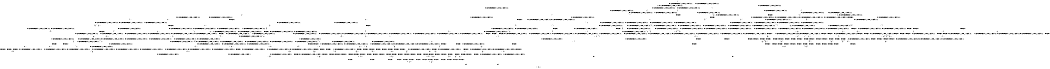 digraph BCG {
size = "7, 10.5";
center = TRUE;
node [shape = circle];
0 [peripheries = 2];
0 -> 1 [label = "EX !0 !ATOMIC_EXCH_BRANCH (1, +1, TRUE, +0, 3, TRUE) !:0:1:2:"];
0 -> 2 [label = "EX !1 !ATOMIC_EXCH_BRANCH (1, +0, TRUE, +0, 1, TRUE) !:0:1:2:"];
0 -> 3 [label = "EX !2 !ATOMIC_EXCH_BRANCH (1, +1, TRUE, +1, 1, FALSE) !:0:1:2:"];
0 -> 4 [label = "EX !0 !ATOMIC_EXCH_BRANCH (1, +1, TRUE, +0, 3, TRUE) !:0:1:2:"];
1 -> 5 [label = "EX !2 !ATOMIC_EXCH_BRANCH (1, +1, TRUE, +1, 1, TRUE) !:0:1:2:"];
2 -> 6 [label = "EX !0 !ATOMIC_EXCH_BRANCH (1, +1, TRUE, +0, 3, TRUE) !:0:1:2:"];
2 -> 7 [label = "EX !2 !ATOMIC_EXCH_BRANCH (1, +1, TRUE, +1, 1, FALSE) !:0:1:2:"];
2 -> 8 [label = "EX !0 !ATOMIC_EXCH_BRANCH (1, +1, TRUE, +0, 3, TRUE) !:0:1:2:"];
2 -> 2 [label = "EX !1 !ATOMIC_EXCH_BRANCH (1, +0, TRUE, +0, 1, TRUE) !:0:1:2:"];
3 -> 9 [label = "EX !0 !ATOMIC_EXCH_BRANCH (1, +1, TRUE, +0, 3, FALSE) !:0:1:2:"];
3 -> 10 [label = "TERMINATE !2"];
3 -> 11 [label = "EX !1 !ATOMIC_EXCH_BRANCH (1, +0, TRUE, +0, 1, FALSE) !:0:1:2:"];
3 -> 12 [label = "EX !0 !ATOMIC_EXCH_BRANCH (1, +1, TRUE, +0, 3, FALSE) !:0:1:2:"];
4 -> 5 [label = "EX !2 !ATOMIC_EXCH_BRANCH (1, +1, TRUE, +1, 1, TRUE) !:0:1:2:"];
4 -> 13 [label = "TERMINATE !0"];
4 -> 14 [label = "EX !1 !ATOMIC_EXCH_BRANCH (1, +0, TRUE, +0, 1, FALSE) !:0:1:2:"];
4 -> 15 [label = "EX !2 !ATOMIC_EXCH_BRANCH (1, +1, TRUE, +1, 1, TRUE) !:0:1:2:"];
5 -> 16 [label = "EX !1 !ATOMIC_EXCH_BRANCH (1, +0, TRUE, +0, 1, FALSE) !:0:1:2:"];
6 -> 17 [label = "EX !1 !ATOMIC_EXCH_BRANCH (1, +0, TRUE, +0, 1, FALSE) !:0:1:2:"];
7 -> 18 [label = "EX !1 !ATOMIC_EXCH_BRANCH (1, +0, TRUE, +0, 1, FALSE) !:0:1:2:"];
7 -> 19 [label = "TERMINATE !2"];
7 -> 20 [label = "EX !0 !ATOMIC_EXCH_BRANCH (1, +1, TRUE, +0, 3, FALSE) !:0:1:2:"];
7 -> 11 [label = "EX !1 !ATOMIC_EXCH_BRANCH (1, +0, TRUE, +0, 1, FALSE) !:0:1:2:"];
8 -> 17 [label = "EX !1 !ATOMIC_EXCH_BRANCH (1, +0, TRUE, +0, 1, FALSE) !:0:1:2:"];
8 -> 21 [label = "TERMINATE !0"];
8 -> 22 [label = "EX !2 !ATOMIC_EXCH_BRANCH (1, +1, TRUE, +1, 1, TRUE) !:0:1:2:"];
8 -> 14 [label = "EX !1 !ATOMIC_EXCH_BRANCH (1, +0, TRUE, +0, 1, FALSE) !:0:1:2:"];
9 -> 23 [label = "EX !0 !ATOMIC_EXCH_BRANCH (1, +0, TRUE, +1, 1, TRUE) !:0:1:2:"];
10 -> 24 [label = "EX !0 !ATOMIC_EXCH_BRANCH (1, +1, TRUE, +0, 3, FALSE) !:0:1:"];
10 -> 25 [label = "EX !1 !ATOMIC_EXCH_BRANCH (1, +0, TRUE, +0, 1, FALSE) !:0:1:"];
10 -> 26 [label = "EX !0 !ATOMIC_EXCH_BRANCH (1, +1, TRUE, +0, 3, FALSE) !:0:1:"];
11 -> 27 [label = "EX !0 !ATOMIC_EXCH_BRANCH (1, +1, TRUE, +0, 3, TRUE) !:0:1:2:"];
11 -> 28 [label = "TERMINATE !1"];
11 -> 29 [label = "TERMINATE !2"];
11 -> 30 [label = "EX !0 !ATOMIC_EXCH_BRANCH (1, +1, TRUE, +0, 3, TRUE) !:0:1:2:"];
12 -> 23 [label = "EX !0 !ATOMIC_EXCH_BRANCH (1, +0, TRUE, +1, 1, TRUE) !:0:1:2:"];
12 -> 31 [label = "TERMINATE !2"];
12 -> 32 [label = "EX !1 !ATOMIC_EXCH_BRANCH (1, +0, TRUE, +0, 1, FALSE) !:0:1:2:"];
12 -> 33 [label = "EX !0 !ATOMIC_EXCH_BRANCH (1, +0, TRUE, +1, 1, TRUE) !:0:1:2:"];
13 -> 34 [label = "EX !2 !ATOMIC_EXCH_BRANCH (1, +1, TRUE, +1, 1, TRUE) !:1:2:"];
13 -> 35 [label = "EX !1 !ATOMIC_EXCH_BRANCH (1, +0, TRUE, +0, 1, FALSE) !:1:2:"];
13 -> 36 [label = "EX !2 !ATOMIC_EXCH_BRANCH (1, +1, TRUE, +1, 1, TRUE) !:1:2:"];
14 -> 27 [label = "EX !2 !ATOMIC_EXCH_BRANCH (1, +1, TRUE, +1, 1, FALSE) !:0:1:2:"];
14 -> 37 [label = "TERMINATE !1"];
14 -> 38 [label = "TERMINATE !0"];
14 -> 30 [label = "EX !2 !ATOMIC_EXCH_BRANCH (1, +1, TRUE, +1, 1, FALSE) !:0:1:2:"];
15 -> 16 [label = "EX !1 !ATOMIC_EXCH_BRANCH (1, +0, TRUE, +0, 1, FALSE) !:0:1:2:"];
15 -> 39 [label = "TERMINATE !0"];
15 -> 40 [label = "EX !1 !ATOMIC_EXCH_BRANCH (1, +0, TRUE, +0, 1, FALSE) !:0:1:2:"];
15 -> 15 [label = "EX !2 !ATOMIC_EXCH_BRANCH (1, +1, TRUE, +1, 1, TRUE) !:0:1:2:"];
16 -> 27 [label = "EX !2 !ATOMIC_EXCH_BRANCH (1, +1, TRUE, +1, 1, FALSE) !:0:1:2:"];
17 -> 27 [label = "EX !2 !ATOMIC_EXCH_BRANCH (1, +1, TRUE, +1, 1, FALSE) !:0:1:2:"];
18 -> 27 [label = "EX !0 !ATOMIC_EXCH_BRANCH (1, +1, TRUE, +0, 3, TRUE) !:0:1:2:"];
19 -> 41 [label = "EX !1 !ATOMIC_EXCH_BRANCH (1, +0, TRUE, +0, 1, FALSE) !:0:1:"];
19 -> 42 [label = "EX !0 !ATOMIC_EXCH_BRANCH (1, +1, TRUE, +0, 3, FALSE) !:0:1:"];
19 -> 25 [label = "EX !1 !ATOMIC_EXCH_BRANCH (1, +0, TRUE, +0, 1, FALSE) !:0:1:"];
20 -> 43 [label = "EX !0 !ATOMIC_EXCH_BRANCH (1, +0, TRUE, +1, 1, TRUE) !:0:1:2:"];
20 -> 44 [label = "TERMINATE !2"];
20 -> 32 [label = "EX !1 !ATOMIC_EXCH_BRANCH (1, +0, TRUE, +0, 1, FALSE) !:0:1:2:"];
20 -> 45 [label = "EX !0 !ATOMIC_EXCH_BRANCH (1, +0, TRUE, +1, 1, TRUE) !:0:1:2:"];
21 -> 46 [label = "EX !1 !ATOMIC_EXCH_BRANCH (1, +0, TRUE, +0, 1, FALSE) !:1:2:"];
21 -> 47 [label = "EX !2 !ATOMIC_EXCH_BRANCH (1, +1, TRUE, +1, 1, TRUE) !:1:2:"];
21 -> 35 [label = "EX !1 !ATOMIC_EXCH_BRANCH (1, +0, TRUE, +0, 1, FALSE) !:1:2:"];
22 -> 16 [label = "EX !1 !ATOMIC_EXCH_BRANCH (1, +0, TRUE, +0, 1, FALSE) !:0:1:2:"];
22 -> 48 [label = "TERMINATE !0"];
22 -> 22 [label = "EX !2 !ATOMIC_EXCH_BRANCH (1, +1, TRUE, +1, 1, TRUE) !:0:1:2:"];
22 -> 40 [label = "EX !1 !ATOMIC_EXCH_BRANCH (1, +0, TRUE, +0, 1, FALSE) !:0:1:2:"];
23 -> 49 [label = "EX !0 !ATOMIC_EXCH_BRANCH (1, +1, TRUE, +0, 3, TRUE) !:0:1:2:"];
24 -> 50 [label = "EX !0 !ATOMIC_EXCH_BRANCH (1, +0, TRUE, +1, 1, TRUE) !:0:1:"];
25 -> 51 [label = "EX !0 !ATOMIC_EXCH_BRANCH (1, +1, TRUE, +0, 3, TRUE) !:0:1:"];
25 -> 52 [label = "TERMINATE !1"];
25 -> 53 [label = "EX !0 !ATOMIC_EXCH_BRANCH (1, +1, TRUE, +0, 3, TRUE) !:0:1:"];
26 -> 50 [label = "EX !0 !ATOMIC_EXCH_BRANCH (1, +0, TRUE, +1, 1, TRUE) !:0:1:"];
26 -> 54 [label = "EX !1 !ATOMIC_EXCH_BRANCH (1, +0, TRUE, +0, 1, FALSE) !:0:1:"];
26 -> 55 [label = "EX !0 !ATOMIC_EXCH_BRANCH (1, +0, TRUE, +1, 1, TRUE) !:0:1:"];
27 -> 56 [label = "TERMINATE !0"];
28 -> 57 [label = "EX !0 !ATOMIC_EXCH_BRANCH (1, +1, TRUE, +0, 3, TRUE) !:0:2:"];
28 -> 52 [label = "TERMINATE !2"];
28 -> 58 [label = "EX !0 !ATOMIC_EXCH_BRANCH (1, +1, TRUE, +0, 3, TRUE) !:0:2:"];
29 -> 51 [label = "EX !0 !ATOMIC_EXCH_BRANCH (1, +1, TRUE, +0, 3, TRUE) !:0:1:"];
29 -> 52 [label = "TERMINATE !1"];
29 -> 53 [label = "EX !0 !ATOMIC_EXCH_BRANCH (1, +1, TRUE, +0, 3, TRUE) !:0:1:"];
30 -> 56 [label = "TERMINATE !0"];
30 -> 59 [label = "TERMINATE !1"];
30 -> 60 [label = "TERMINATE !2"];
30 -> 61 [label = "TERMINATE !0"];
31 -> 50 [label = "EX !0 !ATOMIC_EXCH_BRANCH (1, +0, TRUE, +1, 1, TRUE) !:0:1:"];
31 -> 54 [label = "EX !1 !ATOMIC_EXCH_BRANCH (1, +0, TRUE, +0, 1, FALSE) !:0:1:"];
31 -> 55 [label = "EX !0 !ATOMIC_EXCH_BRANCH (1, +0, TRUE, +1, 1, TRUE) !:0:1:"];
32 -> 62 [label = "EX !0 !ATOMIC_EXCH_BRANCH (1, +0, TRUE, +1, 1, FALSE) !:0:1:2:"];
32 -> 63 [label = "TERMINATE !1"];
32 -> 64 [label = "TERMINATE !2"];
32 -> 65 [label = "EX !0 !ATOMIC_EXCH_BRANCH (1, +0, TRUE, +1, 1, FALSE) !:0:1:2:"];
33 -> 49 [label = "EX !0 !ATOMIC_EXCH_BRANCH (1, +1, TRUE, +0, 3, TRUE) !:0:1:2:"];
33 -> 66 [label = "TERMINATE !2"];
33 -> 67 [label = "EX !1 !ATOMIC_EXCH_BRANCH (1, +0, TRUE, +0, 1, TRUE) !:0:1:2:"];
33 -> 68 [label = "EX !0 !ATOMIC_EXCH_BRANCH (1, +1, TRUE, +0, 3, TRUE) !:0:1:2:"];
34 -> 69 [label = "EX !1 !ATOMIC_EXCH_BRANCH (1, +0, TRUE, +0, 1, FALSE) !:1:2:"];
35 -> 70 [label = "EX !2 !ATOMIC_EXCH_BRANCH (1, +1, TRUE, +1, 1, FALSE) !:1:2:"];
35 -> 71 [label = "TERMINATE !1"];
35 -> 72 [label = "EX !2 !ATOMIC_EXCH_BRANCH (1, +1, TRUE, +1, 1, FALSE) !:1:2:"];
36 -> 69 [label = "EX !1 !ATOMIC_EXCH_BRANCH (1, +0, TRUE, +0, 1, FALSE) !:1:2:"];
36 -> 73 [label = "EX !1 !ATOMIC_EXCH_BRANCH (1, +0, TRUE, +0, 1, FALSE) !:1:2:"];
36 -> 36 [label = "EX !2 !ATOMIC_EXCH_BRANCH (1, +1, TRUE, +1, 1, TRUE) !:1:2:"];
37 -> 57 [label = "EX !2 !ATOMIC_EXCH_BRANCH (1, +1, TRUE, +1, 1, FALSE) !:0:2:"];
37 -> 71 [label = "TERMINATE !0"];
37 -> 58 [label = "EX !2 !ATOMIC_EXCH_BRANCH (1, +1, TRUE, +1, 1, FALSE) !:0:2:"];
38 -> 70 [label = "EX !2 !ATOMIC_EXCH_BRANCH (1, +1, TRUE, +1, 1, FALSE) !:1:2:"];
38 -> 71 [label = "TERMINATE !1"];
38 -> 72 [label = "EX !2 !ATOMIC_EXCH_BRANCH (1, +1, TRUE, +1, 1, FALSE) !:1:2:"];
39 -> 34 [label = "EX !2 !ATOMIC_EXCH_BRANCH (1, +1, TRUE, +1, 1, TRUE) !:1:2:"];
39 -> 73 [label = "EX !1 !ATOMIC_EXCH_BRANCH (1, +0, TRUE, +0, 1, FALSE) !:1:2:"];
39 -> 36 [label = "EX !2 !ATOMIC_EXCH_BRANCH (1, +1, TRUE, +1, 1, TRUE) !:1:2:"];
40 -> 27 [label = "EX !2 !ATOMIC_EXCH_BRANCH (1, +1, TRUE, +1, 1, FALSE) !:0:1:2:"];
40 -> 74 [label = "TERMINATE !1"];
40 -> 75 [label = "TERMINATE !0"];
40 -> 30 [label = "EX !2 !ATOMIC_EXCH_BRANCH (1, +1, TRUE, +1, 1, FALSE) !:0:1:2:"];
41 -> 51 [label = "EX !0 !ATOMIC_EXCH_BRANCH (1, +1, TRUE, +0, 3, TRUE) !:0:1:"];
42 -> 76 [label = "EX !0 !ATOMIC_EXCH_BRANCH (1, +0, TRUE, +1, 1, TRUE) !:0:1:"];
42 -> 54 [label = "EX !1 !ATOMIC_EXCH_BRANCH (1, +0, TRUE, +0, 1, FALSE) !:0:1:"];
42 -> 77 [label = "EX !0 !ATOMIC_EXCH_BRANCH (1, +0, TRUE, +1, 1, TRUE) !:0:1:"];
43 -> 78 [label = "EX !0 !ATOMIC_EXCH_BRANCH (1, +1, TRUE, +0, 3, TRUE) !:0:1:2:"];
44 -> 76 [label = "EX !0 !ATOMIC_EXCH_BRANCH (1, +0, TRUE, +1, 1, TRUE) !:0:1:"];
44 -> 54 [label = "EX !1 !ATOMIC_EXCH_BRANCH (1, +0, TRUE, +0, 1, FALSE) !:0:1:"];
44 -> 77 [label = "EX !0 !ATOMIC_EXCH_BRANCH (1, +0, TRUE, +1, 1, TRUE) !:0:1:"];
45 -> 78 [label = "EX !0 !ATOMIC_EXCH_BRANCH (1, +1, TRUE, +0, 3, TRUE) !:0:1:2:"];
45 -> 79 [label = "TERMINATE !2"];
45 -> 67 [label = "EX !1 !ATOMIC_EXCH_BRANCH (1, +0, TRUE, +0, 1, TRUE) !:0:1:2:"];
45 -> 80 [label = "EX !0 !ATOMIC_EXCH_BRANCH (1, +1, TRUE, +0, 3, TRUE) !:0:1:2:"];
46 -> 70 [label = "EX !2 !ATOMIC_EXCH_BRANCH (1, +1, TRUE, +1, 1, FALSE) !:1:2:"];
47 -> 69 [label = "EX !1 !ATOMIC_EXCH_BRANCH (1, +0, TRUE, +0, 1, FALSE) !:1:2:"];
47 -> 47 [label = "EX !2 !ATOMIC_EXCH_BRANCH (1, +1, TRUE, +1, 1, TRUE) !:1:2:"];
47 -> 73 [label = "EX !1 !ATOMIC_EXCH_BRANCH (1, +0, TRUE, +0, 1, FALSE) !:1:2:"];
48 -> 69 [label = "EX !1 !ATOMIC_EXCH_BRANCH (1, +0, TRUE, +0, 1, FALSE) !:1:2:"];
48 -> 47 [label = "EX !2 !ATOMIC_EXCH_BRANCH (1, +1, TRUE, +1, 1, TRUE) !:1:2:"];
48 -> 73 [label = "EX !1 !ATOMIC_EXCH_BRANCH (1, +0, TRUE, +0, 1, FALSE) !:1:2:"];
49 -> 81 [label = "EX !1 !ATOMIC_EXCH_BRANCH (1, +0, TRUE, +0, 1, FALSE) !:0:1:2:"];
50 -> 82 [label = "EX !0 !ATOMIC_EXCH_BRANCH (1, +1, TRUE, +0, 3, TRUE) !:0:1:"];
51 -> 83 [label = "TERMINATE !0"];
52 -> 84 [label = "EX !0 !ATOMIC_EXCH_BRANCH (1, +1, TRUE, +0, 3, TRUE) !:0:"];
52 -> 85 [label = "EX !0 !ATOMIC_EXCH_BRANCH (1, +1, TRUE, +0, 3, TRUE) !:0:"];
53 -> 83 [label = "TERMINATE !0"];
53 -> 86 [label = "TERMINATE !1"];
53 -> 87 [label = "TERMINATE !0"];
54 -> 88 [label = "EX !0 !ATOMIC_EXCH_BRANCH (1, +0, TRUE, +1, 1, FALSE) !:0:1:"];
54 -> 89 [label = "TERMINATE !1"];
54 -> 90 [label = "EX !0 !ATOMIC_EXCH_BRANCH (1, +0, TRUE, +1, 1, FALSE) !:0:1:"];
55 -> 82 [label = "EX !0 !ATOMIC_EXCH_BRANCH (1, +1, TRUE, +0, 3, TRUE) !:0:1:"];
55 -> 91 [label = "EX !1 !ATOMIC_EXCH_BRANCH (1, +0, TRUE, +0, 1, TRUE) !:0:1:"];
55 -> 92 [label = "EX !0 !ATOMIC_EXCH_BRANCH (1, +1, TRUE, +0, 3, TRUE) !:0:1:"];
56 -> 83 [label = "TERMINATE !2"];
57 -> 93 [label = "TERMINATE !0"];
58 -> 93 [label = "TERMINATE !0"];
58 -> 86 [label = "TERMINATE !2"];
58 -> 94 [label = "TERMINATE !0"];
59 -> 93 [label = "TERMINATE !0"];
59 -> 86 [label = "TERMINATE !2"];
59 -> 94 [label = "TERMINATE !0"];
60 -> 83 [label = "TERMINATE !0"];
60 -> 86 [label = "TERMINATE !1"];
60 -> 87 [label = "TERMINATE !0"];
61 -> 83 [label = "TERMINATE !2"];
61 -> 94 [label = "TERMINATE !1"];
61 -> 87 [label = "TERMINATE !2"];
62 -> 95 [label = "TERMINATE !0"];
63 -> 96 [label = "EX !0 !ATOMIC_EXCH_BRANCH (1, +0, TRUE, +1, 1, FALSE) !:0:2:"];
63 -> 89 [label = "TERMINATE !2"];
63 -> 97 [label = "EX !0 !ATOMIC_EXCH_BRANCH (1, +0, TRUE, +1, 1, FALSE) !:0:2:"];
64 -> 88 [label = "EX !0 !ATOMIC_EXCH_BRANCH (1, +0, TRUE, +1, 1, FALSE) !:0:1:"];
64 -> 89 [label = "TERMINATE !1"];
64 -> 90 [label = "EX !0 !ATOMIC_EXCH_BRANCH (1, +0, TRUE, +1, 1, FALSE) !:0:1:"];
65 -> 95 [label = "TERMINATE !0"];
65 -> 98 [label = "TERMINATE !1"];
65 -> 99 [label = "TERMINATE !2"];
65 -> 100 [label = "TERMINATE !0"];
66 -> 82 [label = "EX !0 !ATOMIC_EXCH_BRANCH (1, +1, TRUE, +0, 3, TRUE) !:0:1:"];
66 -> 91 [label = "EX !1 !ATOMIC_EXCH_BRANCH (1, +0, TRUE, +0, 1, TRUE) !:0:1:"];
66 -> 92 [label = "EX !0 !ATOMIC_EXCH_BRANCH (1, +1, TRUE, +0, 3, TRUE) !:0:1:"];
67 -> 78 [label = "EX !0 !ATOMIC_EXCH_BRANCH (1, +1, TRUE, +0, 3, TRUE) !:0:1:2:"];
67 -> 79 [label = "TERMINATE !2"];
67 -> 67 [label = "EX !1 !ATOMIC_EXCH_BRANCH (1, +0, TRUE, +0, 1, TRUE) !:0:1:2:"];
67 -> 80 [label = "EX !0 !ATOMIC_EXCH_BRANCH (1, +1, TRUE, +0, 3, TRUE) !:0:1:2:"];
68 -> 81 [label = "EX !1 !ATOMIC_EXCH_BRANCH (1, +0, TRUE, +0, 1, FALSE) !:0:1:2:"];
68 -> 101 [label = "TERMINATE !2"];
68 -> 102 [label = "TERMINATE !0"];
68 -> 103 [label = "EX !1 !ATOMIC_EXCH_BRANCH (1, +0, TRUE, +0, 1, FALSE) !:0:1:2:"];
69 -> 70 [label = "EX !2 !ATOMIC_EXCH_BRANCH (1, +1, TRUE, +1, 1, FALSE) !:1:2:"];
70 -> 83 [label = "TERMINATE !2"];
71 -> 104 [label = "EX !2 !ATOMIC_EXCH_BRANCH (1, +1, TRUE, +1, 1, FALSE) !:2:"];
71 -> 105 [label = "EX !2 !ATOMIC_EXCH_BRANCH (1, +1, TRUE, +1, 1, FALSE) !:2:"];
72 -> 83 [label = "TERMINATE !2"];
72 -> 94 [label = "TERMINATE !1"];
72 -> 87 [label = "TERMINATE !2"];
73 -> 70 [label = "EX !2 !ATOMIC_EXCH_BRANCH (1, +1, TRUE, +1, 1, FALSE) !:1:2:"];
73 -> 106 [label = "TERMINATE !1"];
73 -> 72 [label = "EX !2 !ATOMIC_EXCH_BRANCH (1, +1, TRUE, +1, 1, FALSE) !:1:2:"];
74 -> 57 [label = "EX !2 !ATOMIC_EXCH_BRANCH (1, +1, TRUE, +1, 1, FALSE) !:0:2:"];
74 -> 106 [label = "TERMINATE !0"];
74 -> 58 [label = "EX !2 !ATOMIC_EXCH_BRANCH (1, +1, TRUE, +1, 1, FALSE) !:0:2:"];
75 -> 70 [label = "EX !2 !ATOMIC_EXCH_BRANCH (1, +1, TRUE, +1, 1, FALSE) !:1:2:"];
75 -> 106 [label = "TERMINATE !1"];
75 -> 72 [label = "EX !2 !ATOMIC_EXCH_BRANCH (1, +1, TRUE, +1, 1, FALSE) !:1:2:"];
76 -> 107 [label = "EX !0 !ATOMIC_EXCH_BRANCH (1, +1, TRUE, +0, 3, TRUE) !:0:1:"];
77 -> 107 [label = "EX !0 !ATOMIC_EXCH_BRANCH (1, +1, TRUE, +0, 3, TRUE) !:0:1:"];
77 -> 91 [label = "EX !1 !ATOMIC_EXCH_BRANCH (1, +0, TRUE, +0, 1, TRUE) !:0:1:"];
77 -> 108 [label = "EX !0 !ATOMIC_EXCH_BRANCH (1, +1, TRUE, +0, 3, TRUE) !:0:1:"];
78 -> 81 [label = "EX !1 !ATOMIC_EXCH_BRANCH (1, +0, TRUE, +0, 1, FALSE) !:0:1:2:"];
79 -> 107 [label = "EX !0 !ATOMIC_EXCH_BRANCH (1, +1, TRUE, +0, 3, TRUE) !:0:1:"];
79 -> 91 [label = "EX !1 !ATOMIC_EXCH_BRANCH (1, +0, TRUE, +0, 1, TRUE) !:0:1:"];
79 -> 108 [label = "EX !0 !ATOMIC_EXCH_BRANCH (1, +1, TRUE, +0, 3, TRUE) !:0:1:"];
80 -> 81 [label = "EX !1 !ATOMIC_EXCH_BRANCH (1, +0, TRUE, +0, 1, FALSE) !:0:1:2:"];
80 -> 109 [label = "TERMINATE !2"];
80 -> 110 [label = "TERMINATE !0"];
80 -> 103 [label = "EX !1 !ATOMIC_EXCH_BRANCH (1, +0, TRUE, +0, 1, FALSE) !:0:1:2:"];
81 -> 95 [label = "TERMINATE !0"];
82 -> 111 [label = "EX !1 !ATOMIC_EXCH_BRANCH (1, +0, TRUE, +0, 1, FALSE) !:0:1:"];
83 -> 112 [label = "TERMINATE !1"];
84 -> 112 [label = "TERMINATE !0"];
85 -> 112 [label = "TERMINATE !0"];
85 -> 113 [label = "TERMINATE !0"];
86 -> 112 [label = "TERMINATE !0"];
86 -> 113 [label = "TERMINATE !0"];
87 -> 112 [label = "TERMINATE !1"];
87 -> 113 [label = "TERMINATE !1"];
88 -> 114 [label = "TERMINATE !0"];
89 -> 115 [label = "EX !0 !ATOMIC_EXCH_BRANCH (1, +0, TRUE, +1, 1, FALSE) !:0:"];
89 -> 116 [label = "EX !0 !ATOMIC_EXCH_BRANCH (1, +0, TRUE, +1, 1, FALSE) !:0:"];
90 -> 114 [label = "TERMINATE !0"];
90 -> 117 [label = "TERMINATE !1"];
90 -> 118 [label = "TERMINATE !0"];
91 -> 107 [label = "EX !0 !ATOMIC_EXCH_BRANCH (1, +1, TRUE, +0, 3, TRUE) !:0:1:"];
91 -> 91 [label = "EX !1 !ATOMIC_EXCH_BRANCH (1, +0, TRUE, +0, 1, TRUE) !:0:1:"];
91 -> 108 [label = "EX !0 !ATOMIC_EXCH_BRANCH (1, +1, TRUE, +0, 3, TRUE) !:0:1:"];
92 -> 111 [label = "EX !1 !ATOMIC_EXCH_BRANCH (1, +0, TRUE, +0, 1, FALSE) !:0:1:"];
92 -> 119 [label = "TERMINATE !0"];
92 -> 120 [label = "EX !1 !ATOMIC_EXCH_BRANCH (1, +0, TRUE, +0, 1, FALSE) !:0:1:"];
93 -> 112 [label = "TERMINATE !2"];
94 -> 112 [label = "TERMINATE !2"];
94 -> 113 [label = "TERMINATE !2"];
95 -> 114 [label = "TERMINATE !2"];
96 -> 121 [label = "TERMINATE !0"];
97 -> 121 [label = "TERMINATE !0"];
97 -> 117 [label = "TERMINATE !2"];
97 -> 122 [label = "TERMINATE !0"];
98 -> 121 [label = "TERMINATE !0"];
98 -> 117 [label = "TERMINATE !2"];
98 -> 122 [label = "TERMINATE !0"];
99 -> 114 [label = "TERMINATE !0"];
99 -> 117 [label = "TERMINATE !1"];
99 -> 118 [label = "TERMINATE !0"];
100 -> 114 [label = "TERMINATE !2"];
100 -> 122 [label = "TERMINATE !1"];
100 -> 118 [label = "TERMINATE !2"];
101 -> 111 [label = "EX !1 !ATOMIC_EXCH_BRANCH (1, +0, TRUE, +0, 1, FALSE) !:0:1:"];
101 -> 119 [label = "TERMINATE !0"];
101 -> 120 [label = "EX !1 !ATOMIC_EXCH_BRANCH (1, +0, TRUE, +0, 1, FALSE) !:0:1:"];
102 -> 123 [label = "EX !1 !ATOMIC_EXCH_BRANCH (1, +0, TRUE, +0, 1, FALSE) !:1:2:"];
102 -> 119 [label = "TERMINATE !2"];
102 -> 124 [label = "EX !1 !ATOMIC_EXCH_BRANCH (1, +0, TRUE, +0, 1, FALSE) !:1:2:"];
103 -> 95 [label = "TERMINATE !0"];
103 -> 98 [label = "TERMINATE !1"];
103 -> 99 [label = "TERMINATE !2"];
103 -> 100 [label = "TERMINATE !0"];
104 -> 112 [label = "TERMINATE !2"];
105 -> 112 [label = "TERMINATE !2"];
105 -> 113 [label = "TERMINATE !2"];
106 -> 104 [label = "EX !2 !ATOMIC_EXCH_BRANCH (1, +1, TRUE, +1, 1, FALSE) !:2:"];
106 -> 105 [label = "EX !2 !ATOMIC_EXCH_BRANCH (1, +1, TRUE, +1, 1, FALSE) !:2:"];
107 -> 111 [label = "EX !1 !ATOMIC_EXCH_BRANCH (1, +0, TRUE, +0, 1, FALSE) !:0:1:"];
108 -> 111 [label = "EX !1 !ATOMIC_EXCH_BRANCH (1, +0, TRUE, +0, 1, FALSE) !:0:1:"];
108 -> 125 [label = "TERMINATE !0"];
108 -> 120 [label = "EX !1 !ATOMIC_EXCH_BRANCH (1, +0, TRUE, +0, 1, FALSE) !:0:1:"];
109 -> 111 [label = "EX !1 !ATOMIC_EXCH_BRANCH (1, +0, TRUE, +0, 1, FALSE) !:0:1:"];
109 -> 125 [label = "TERMINATE !0"];
109 -> 120 [label = "EX !1 !ATOMIC_EXCH_BRANCH (1, +0, TRUE, +0, 1, FALSE) !:0:1:"];
110 -> 123 [label = "EX !1 !ATOMIC_EXCH_BRANCH (1, +0, TRUE, +0, 1, FALSE) !:1:2:"];
110 -> 125 [label = "TERMINATE !2"];
110 -> 124 [label = "EX !1 !ATOMIC_EXCH_BRANCH (1, +0, TRUE, +0, 1, FALSE) !:1:2:"];
111 -> 114 [label = "TERMINATE !0"];
112 -> 126 [label = "exit"];
113 -> 126 [label = "exit"];
114 -> 127 [label = "TERMINATE !1"];
115 -> 127 [label = "TERMINATE !0"];
116 -> 127 [label = "TERMINATE !0"];
116 -> 128 [label = "TERMINATE !0"];
117 -> 127 [label = "TERMINATE !0"];
117 -> 128 [label = "TERMINATE !0"];
118 -> 127 [label = "TERMINATE !1"];
118 -> 128 [label = "TERMINATE !1"];
119 -> 129 [label = "EX !1 !ATOMIC_EXCH_BRANCH (1, +0, TRUE, +0, 1, FALSE) !:1:"];
119 -> 130 [label = "EX !1 !ATOMIC_EXCH_BRANCH (1, +0, TRUE, +0, 1, FALSE) !:1:"];
120 -> 114 [label = "TERMINATE !0"];
120 -> 117 [label = "TERMINATE !1"];
120 -> 118 [label = "TERMINATE !0"];
121 -> 127 [label = "TERMINATE !2"];
122 -> 127 [label = "TERMINATE !2"];
122 -> 128 [label = "TERMINATE !2"];
123 -> 114 [label = "TERMINATE !2"];
124 -> 114 [label = "TERMINATE !2"];
124 -> 122 [label = "TERMINATE !1"];
124 -> 118 [label = "TERMINATE !2"];
125 -> 129 [label = "EX !1 !ATOMIC_EXCH_BRANCH (1, +0, TRUE, +0, 1, FALSE) !:1:"];
125 -> 130 [label = "EX !1 !ATOMIC_EXCH_BRANCH (1, +0, TRUE, +0, 1, FALSE) !:1:"];
127 -> 126 [label = "exit"];
128 -> 126 [label = "exit"];
129 -> 127 [label = "TERMINATE !1"];
130 -> 127 [label = "TERMINATE !1"];
130 -> 128 [label = "TERMINATE !1"];
}
